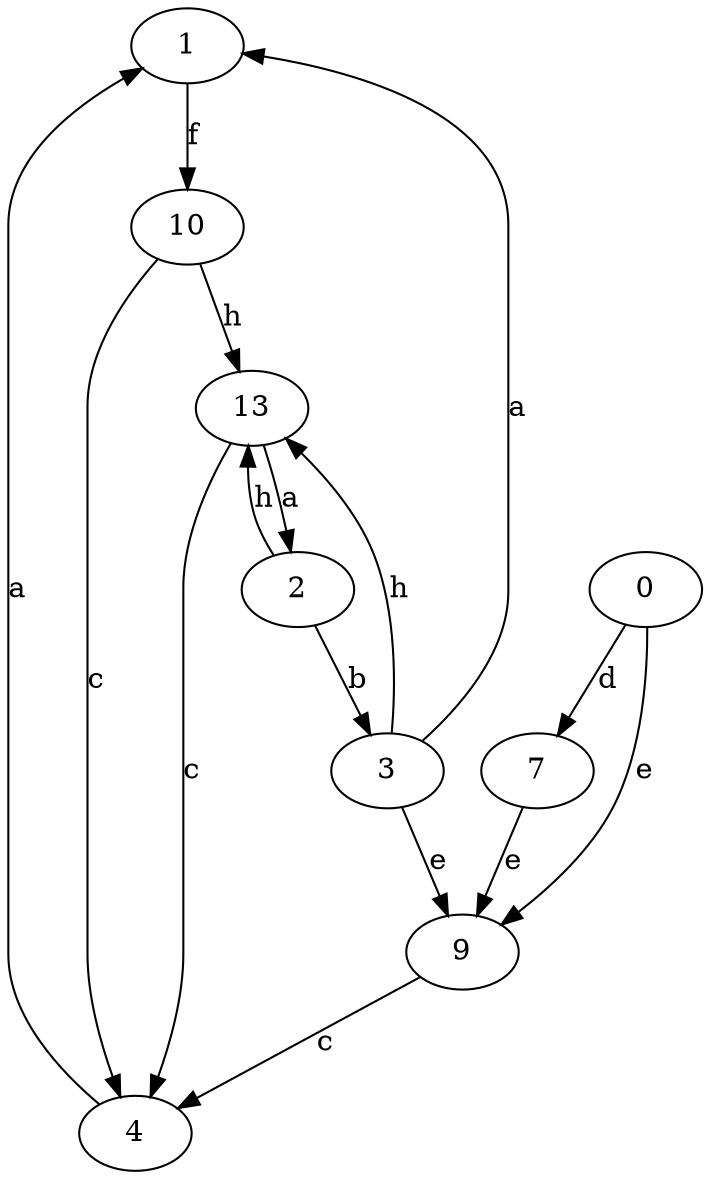 strict digraph  {
1;
2;
3;
4;
0;
7;
9;
10;
13;
1 -> 10  [label=f];
2 -> 3  [label=b];
2 -> 13  [label=h];
3 -> 1  [label=a];
3 -> 9  [label=e];
3 -> 13  [label=h];
4 -> 1  [label=a];
0 -> 7  [label=d];
0 -> 9  [label=e];
7 -> 9  [label=e];
9 -> 4  [label=c];
10 -> 4  [label=c];
10 -> 13  [label=h];
13 -> 2  [label=a];
13 -> 4  [label=c];
}
